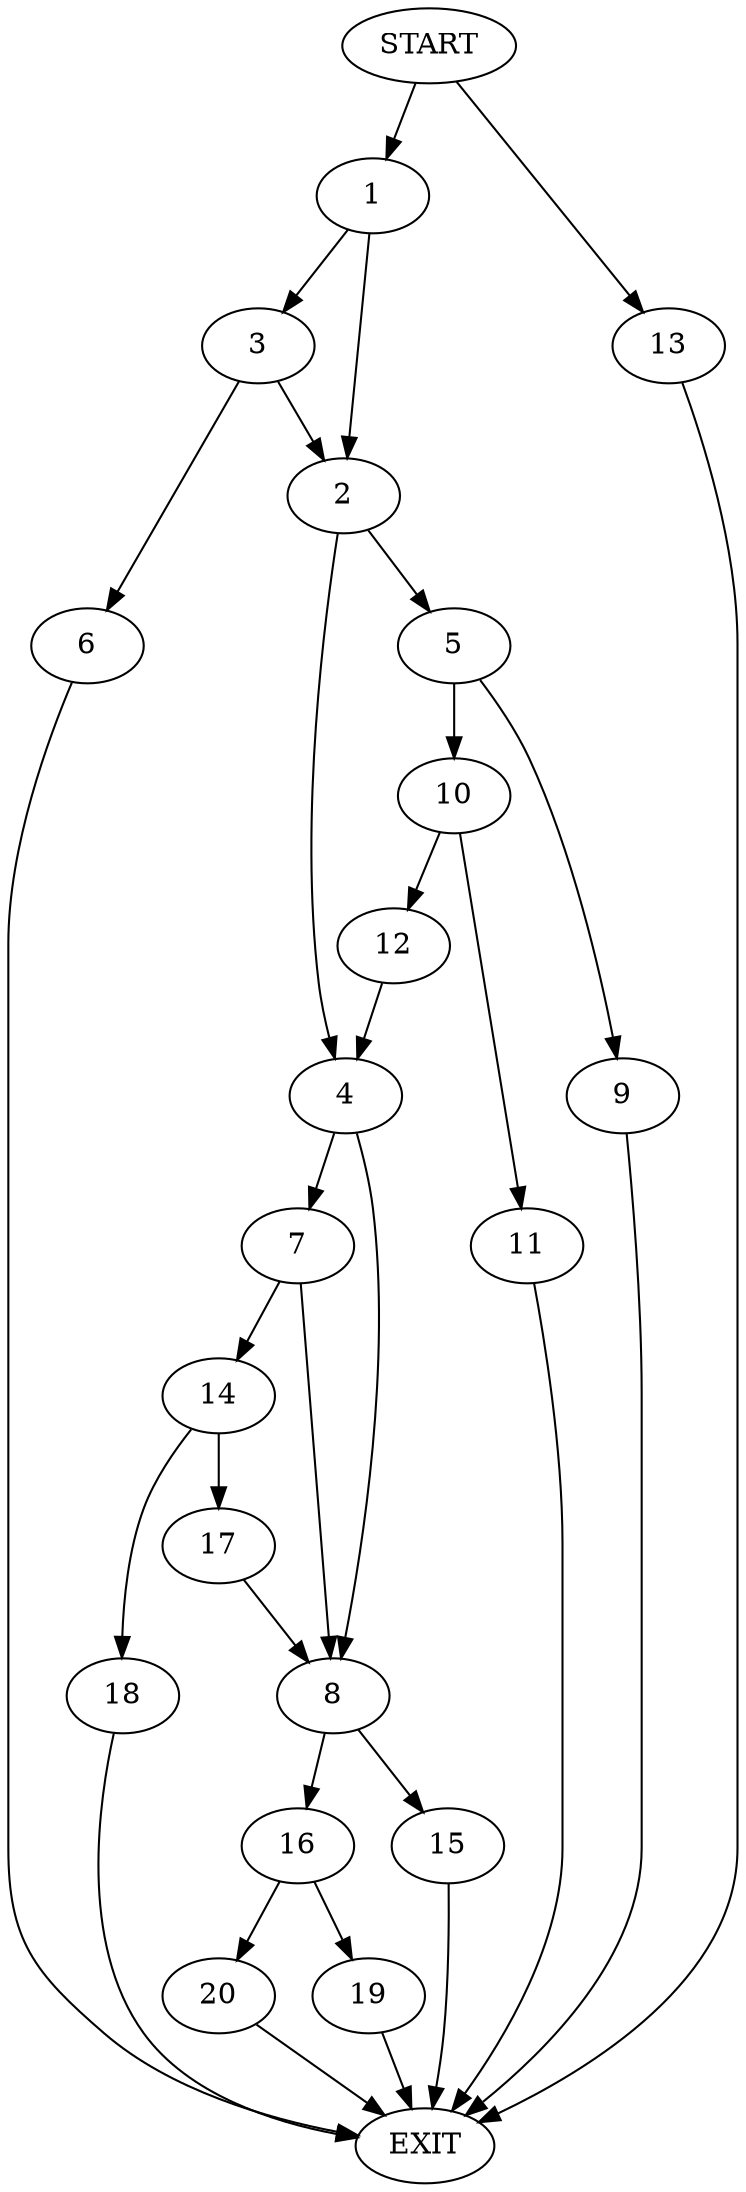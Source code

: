 digraph {
0 [label="START"]
21 [label="EXIT"]
0 -> 1
1 -> 2
1 -> 3
2 -> 4
2 -> 5
3 -> 2
3 -> 6
6 -> 21
4 -> 7
4 -> 8
5 -> 9
5 -> 10
9 -> 21
10 -> 11
10 -> 12
12 -> 4
11 -> 21
0 -> 13
13 -> 21
7 -> 14
7 -> 8
8 -> 15
8 -> 16
14 -> 17
14 -> 18
17 -> 8
18 -> 21
16 -> 19
16 -> 20
15 -> 21
19 -> 21
20 -> 21
}
